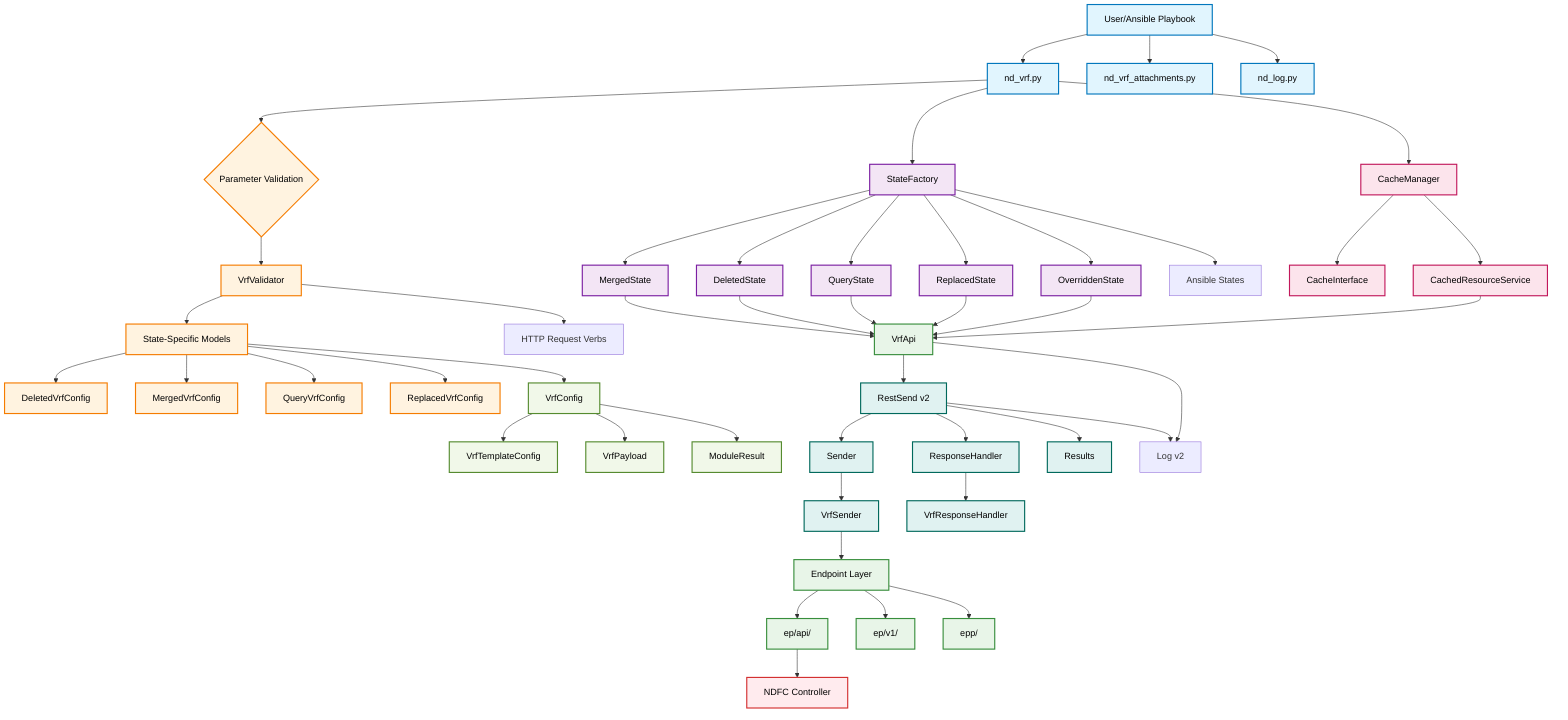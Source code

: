 flowchart TD
    %% Entry Points
    User[User/Ansible Playbook] --> VRF_MOD[nd_vrf.py]
    User --> VRF_ATT_MOD[nd_vrf_attachments.py]
    User --> LOG_MOD[nd_log.py]
    
    %% Main Module Layer
    VRF_MOD --> PARAM_VAL{Parameter Validation}
    VRF_MOD --> STATE_FACTORY[StateFactory]
    VRF_MOD --> CACHE_MGR[CacheManager]
    
    %% State Management Layer
    STATE_FACTORY --> MERGED[MergedState]
    STATE_FACTORY --> DELETED[DeletedState]
    STATE_FACTORY --> QUERY[QueryState]
    STATE_FACTORY --> REPLACED[ReplacedState]
    STATE_FACTORY --> OVERRIDDEN[OverriddenState]
    
    %% Validation Layer
    PARAM_VAL --> VRF_VALIDATOR[VrfValidator]
    VRF_VALIDATOR --> STATE_MODELS[State-Specific Models]
    STATE_MODELS --> DELETED_CFG[DeletedVrfConfig]
    STATE_MODELS --> MERGED_CFG[MergedVrfConfig]
    STATE_MODELS --> QUERY_CFG[QueryVrfConfig]
    STATE_MODELS --> REPLACED_CFG[ReplacedVrfConfig]
    
    %% Core Data Models
    STATE_MODELS --> VRF_CONFIG[VrfConfig]
    VRF_CONFIG --> TEMPLATE_CFG[VrfTemplateConfig]
    VRF_CONFIG --> VRF_PAYLOAD[VrfPayload]
    VRF_CONFIG --> MODULE_RESULT[ModuleResult]
    
    %% API Layer
    MERGED --> VRF_API[VrfApi]
    DELETED --> VRF_API
    QUERY --> VRF_API
    REPLACED --> VRF_API
    OVERRIDDEN --> VRF_API
    
    %% Cache System
    CACHE_MGR --> CACHE_IFACE[CacheInterface]
    CACHE_MGR --> CACHED_SVC[CachedResourceService]
    CACHED_SVC --> VRF_API
    
    %% HTTP Communication Layer
    VRF_API --> REST_SEND[RestSend v2]
    REST_SEND --> SENDER[Sender]
    REST_SEND --> RESPONSE_HANDLER[ResponseHandler]
    REST_SEND --> RESULTS[Results]
    
    %% Endpoint Layer
    SENDER --> VRF_SENDER[VrfSender]
    VRF_SENDER --> EP_LAYER[Endpoint Layer]
    EP_LAYER --> EP_API[ep/api/]
    EP_LAYER --> EP_V1[ep/v1/]
    EP_LAYER --> EPP_LAYER[epp/]
    
    %% Controller Communication
    EP_API --> NDFC[NDFC Controller]
    RESPONSE_HANDLER --> VRF_RESP_HANDLER[VrfResponseHandler]
    
    %% Common Utilities
    VRF_API --> LOG[Log v2]
    REST_SEND --> LOG
    
    %% Enums and Constants
    VRF_VALIDATOR --> HTTP_VERBS[HTTP Request Verbs]
    STATE_FACTORY --> ANSIBLE_STATES[Ansible States]
    
    %% Styling
    classDef entryPoint fill:#e1f5fe,stroke:#0277bd,stroke-width:2px,color:#000000
    classDef stateLayer fill:#f3e5f5,stroke:#7b1fa2,stroke-width:2px,color:#000000
    classDef validation fill:#fff3e0,stroke:#f57c00,stroke-width:2px,color:#000000
    classDef api fill:#e8f5e8,stroke:#388e3c,stroke-width:2px,color:#000000
    classDef cache fill:#fce4ec,stroke:#c2185b,stroke-width:2px,color:#000000
    classDef communication fill:#e0f2f1,stroke:#00695c,stroke-width:2px,color:#000000
    classDef controller fill:#ffebee,stroke:#d32f2f,stroke-width:2px,color:#000000
    classDef models fill:#f1f8e9,stroke:#558b2f,stroke-width:2px,color:#000000
    
    class User,VRF_MOD,VRF_ATT_MOD,LOG_MOD entryPoint
    class STATE_FACTORY,MERGED,DELETED,QUERY,REPLACED,OVERRIDDEN stateLayer
    class PARAM_VAL,VRF_VALIDATOR,STATE_MODELS,DELETED_CFG,MERGED_CFG,QUERY_CFG,REPLACED_CFG validation
    class VRF_API,EP_LAYER,EP_API,EP_V1,EPP_LAYER api
    class CACHE_MGR,CACHE_IFACE,CACHED_SVC cache
    class REST_SEND,SENDER,VRF_SENDER,RESPONSE_HANDLER,VRF_RESP_HANDLER,RESULTS communication
    class NDFC controller
    class VRF_CONFIG,TEMPLATE_CFG,VRF_PAYLOAD,MODULE_RESULT models